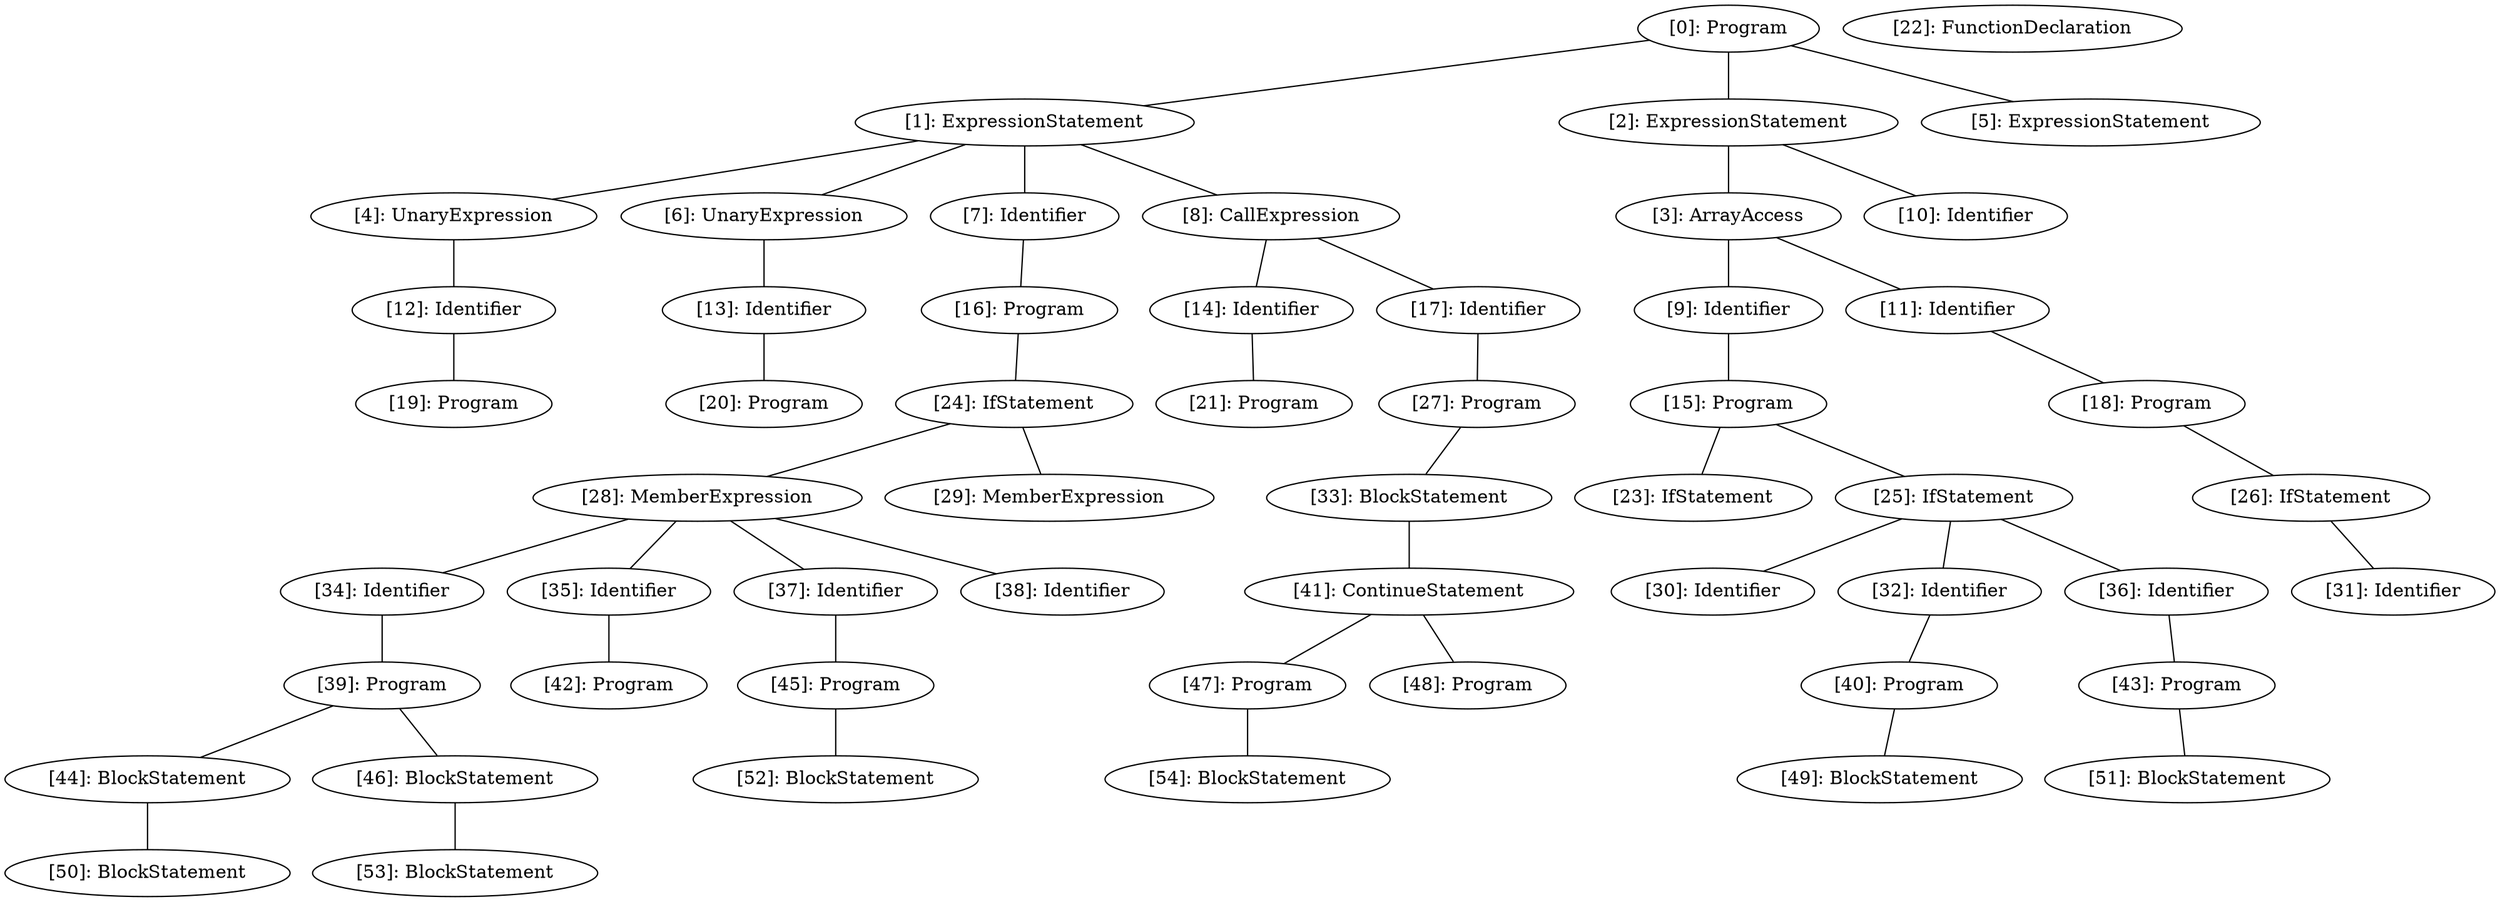 // Result
graph {
	0 [label="[0]: Program"]
	1 [label="[1]: ExpressionStatement"]
	2 [label="[2]: ExpressionStatement"]
	3 [label="[3]: ArrayAccess"]
	4 [label="[4]: UnaryExpression"]
	5 [label="[5]: ExpressionStatement"]
	6 [label="[6]: UnaryExpression"]
	7 [label="[7]: Identifier"]
	8 [label="[8]: CallExpression"]
	9 [label="[9]: Identifier"]
	10 [label="[10]: Identifier"]
	11 [label="[11]: Identifier"]
	12 [label="[12]: Identifier"]
	13 [label="[13]: Identifier"]
	14 [label="[14]: Identifier"]
	15 [label="[15]: Program"]
	16 [label="[16]: Program"]
	17 [label="[17]: Identifier"]
	18 [label="[18]: Program"]
	19 [label="[19]: Program"]
	20 [label="[20]: Program"]
	21 [label="[21]: Program"]
	22 [label="[22]: FunctionDeclaration"]
	23 [label="[23]: IfStatement"]
	24 [label="[24]: IfStatement"]
	25 [label="[25]: IfStatement"]
	26 [label="[26]: IfStatement"]
	27 [label="[27]: Program"]
	28 [label="[28]: MemberExpression"]
	29 [label="[29]: MemberExpression"]
	30 [label="[30]: Identifier"]
	31 [label="[31]: Identifier"]
	32 [label="[32]: Identifier"]
	33 [label="[33]: BlockStatement"]
	34 [label="[34]: Identifier"]
	35 [label="[35]: Identifier"]
	36 [label="[36]: Identifier"]
	37 [label="[37]: Identifier"]
	38 [label="[38]: Identifier"]
	39 [label="[39]: Program"]
	40 [label="[40]: Program"]
	41 [label="[41]: ContinueStatement"]
	42 [label="[42]: Program"]
	43 [label="[43]: Program"]
	44 [label="[44]: BlockStatement"]
	45 [label="[45]: Program"]
	46 [label="[46]: BlockStatement"]
	47 [label="[47]: Program"]
	48 [label="[48]: Program"]
	49 [label="[49]: BlockStatement"]
	50 [label="[50]: BlockStatement"]
	51 [label="[51]: BlockStatement"]
	52 [label="[52]: BlockStatement"]
	53 [label="[53]: BlockStatement"]
	54 [label="[54]: BlockStatement"]
	0 -- 1
	0 -- 2
	0 -- 5
	1 -- 4
	1 -- 6
	1 -- 7
	1 -- 8
	2 -- 3
	2 -- 10
	3 -- 9
	3 -- 11
	4 -- 12
	6 -- 13
	7 -- 16
	8 -- 14
	8 -- 17
	9 -- 15
	11 -- 18
	12 -- 19
	13 -- 20
	14 -- 21
	15 -- 23
	15 -- 25
	16 -- 24
	17 -- 27
	18 -- 26
	24 -- 28
	24 -- 29
	25 -- 30
	25 -- 32
	25 -- 36
	26 -- 31
	27 -- 33
	28 -- 34
	28 -- 35
	28 -- 37
	28 -- 38
	32 -- 40
	33 -- 41
	34 -- 39
	35 -- 42
	36 -- 43
	37 -- 45
	39 -- 44
	39 -- 46
	40 -- 49
	41 -- 47
	41 -- 48
	43 -- 51
	44 -- 50
	45 -- 52
	46 -- 53
	47 -- 54
}

